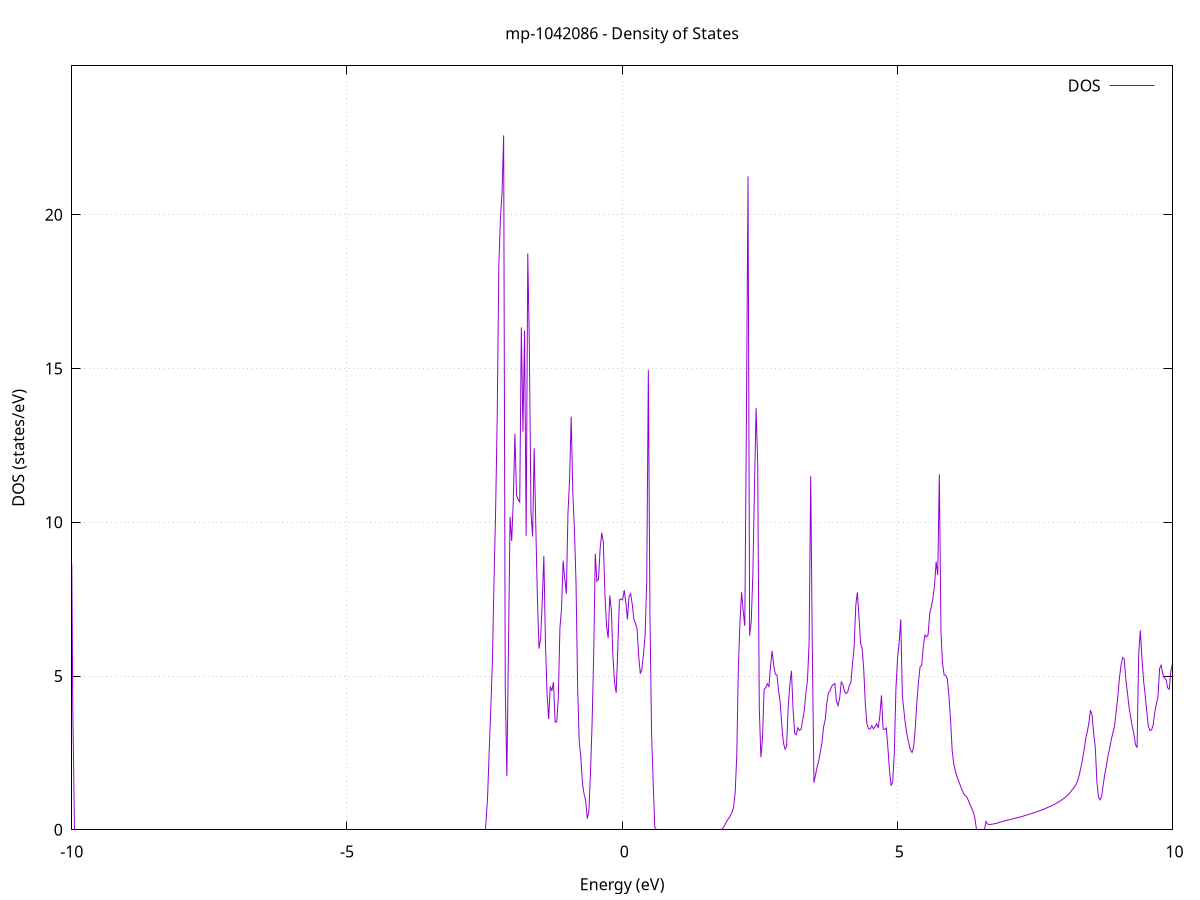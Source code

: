 set title 'mp-1042086 - Density of States'
set xlabel 'Energy (eV)'
set ylabel 'DOS (states/eV)'
set grid
set xrange [-10:10]
set yrange [0:24.839]
set xzeroaxis lt -1
set terminal png size 800,600
set output 'mp-1042086_dos_gnuplot.png'
plot '-' using 1:2 with lines title 'DOS'
-35.629800 0.000000
-35.600600 0.000000
-35.571400 0.000000
-35.542200 0.000000
-35.513000 0.000000
-35.483800 0.000000
-35.454600 0.000000
-35.425400 0.000000
-35.396100 0.000000
-35.366900 0.000000
-35.337700 0.000000
-35.308500 0.000000
-35.279300 0.000000
-35.250100 0.000000
-35.220900 0.000000
-35.191700 0.000000
-35.162400 0.000000
-35.133200 0.000000
-35.104000 0.000000
-35.074800 0.000000
-35.045600 0.000000
-35.016400 0.000000
-34.987200 0.000000
-34.958000 0.000000
-34.928800 0.000000
-34.899500 0.000000
-34.870300 0.000000
-34.841100 0.000000
-34.811900 0.000000
-34.782700 0.000000
-34.753500 0.000000
-34.724300 0.000000
-34.695100 0.000000
-34.665800 0.000000
-34.636600 0.000000
-34.607400 0.000000
-34.578200 0.000000
-34.549000 0.000000
-34.519800 0.000000
-34.490600 0.000000
-34.461400 0.000000
-34.432200 0.000000
-34.402900 0.000000
-34.373700 0.000000
-34.344500 0.000000
-34.315300 0.000000
-34.286100 0.000000
-34.256900 0.000000
-34.227700 0.000000
-34.198500 0.000000
-34.169200 0.000000
-34.140000 0.000000
-34.110800 0.000000
-34.081600 0.000000
-34.052400 0.000000
-34.023200 0.000000
-33.994000 0.000000
-33.964800 0.000000
-33.935500 0.000000
-33.906300 0.000000
-33.877100 0.000000
-33.847900 0.000000
-33.818700 0.000000
-33.789500 0.000000
-33.760300 0.000000
-33.731100 0.000000
-33.701900 0.000000
-33.672600 0.000000
-33.643400 0.000000
-33.614200 0.000000
-33.585000 0.000000
-33.555800 0.000000
-33.526600 0.000000
-33.497400 0.000000
-33.468200 0.000000
-33.438900 0.000000
-33.409700 0.000000
-33.380500 0.000000
-33.351300 0.000000
-33.322100 0.000000
-33.292900 0.000000
-33.263700 0.000000
-33.234500 0.000000
-33.205300 0.000000
-33.176000 0.000000
-33.146800 0.000000
-33.117600 0.000000
-33.088400 0.000000
-33.059200 0.000000
-33.030000 0.000000
-33.000800 0.000000
-32.971600 50.228100
-32.942300 143.752200
-32.913100 0.000000
-32.883900 0.000000
-32.854700 0.000000
-32.825500 195.313500
-32.796300 0.000000
-32.767100 0.000000
-32.737900 0.000000
-32.708600 0.000000
-32.679400 0.000000
-32.650200 0.000000
-32.621000 0.000000
-32.591800 0.000000
-32.562600 0.000000
-32.533400 0.000000
-32.504200 0.000000
-32.475000 0.000000
-32.445700 0.000000
-32.416500 0.000000
-32.387300 0.000000
-32.358100 0.000000
-32.328900 0.000000
-32.299700 0.000000
-32.270500 0.000000
-32.241300 0.000000
-32.212000 0.000000
-32.182800 0.000000
-32.153600 0.000000
-32.124400 0.000000
-32.095200 0.000000
-32.066000 0.000000
-32.036800 0.000000
-32.007600 0.000000
-31.978400 0.000000
-31.949100 0.000000
-31.919900 0.000000
-31.890700 0.000000
-31.861500 0.000000
-31.832300 0.000000
-31.803100 0.000000
-31.773900 0.000000
-31.744700 0.000000
-31.715400 0.000000
-31.686200 0.000000
-31.657000 0.000000
-31.627800 0.000000
-31.598600 0.000000
-31.569400 0.000000
-31.540200 0.000000
-31.511000 0.000000
-31.481800 0.000000
-31.452500 0.000000
-31.423300 0.000000
-31.394100 0.000000
-31.364900 0.000000
-31.335700 0.000000
-31.306500 0.000000
-31.277300 0.000000
-31.248100 0.000000
-31.218800 0.000000
-31.189600 0.000000
-31.160400 0.000000
-31.131200 0.000000
-31.102000 0.000000
-31.072800 0.000000
-31.043600 0.000000
-31.014400 0.000000
-30.985100 0.000000
-30.955900 0.000000
-30.926700 0.000000
-30.897500 0.000000
-30.868300 0.000000
-30.839100 0.000000
-30.809900 0.000000
-30.780700 0.000000
-30.751500 0.000000
-30.722200 0.000000
-30.693000 0.000000
-30.663800 0.000000
-30.634600 0.000000
-30.605400 0.000000
-30.576200 0.000000
-30.547000 0.000000
-30.517800 0.000000
-30.488500 0.000000
-30.459300 0.000000
-30.430100 0.000000
-30.400900 0.000000
-30.371700 0.000000
-30.342500 0.000000
-30.313300 0.000000
-30.284100 0.000000
-30.254900 0.000000
-30.225600 0.000000
-30.196400 0.000000
-30.167200 0.000000
-30.138000 0.000000
-30.108800 0.000000
-30.079600 0.000000
-30.050400 0.000000
-30.021200 0.000000
-29.991900 0.000000
-29.962700 0.000000
-29.933500 0.000000
-29.904300 0.000000
-29.875100 0.000000
-29.845900 0.000000
-29.816700 0.000000
-29.787500 0.000000
-29.758200 0.000000
-29.729000 0.000000
-29.699800 0.000000
-29.670600 0.000000
-29.641400 0.000000
-29.612200 0.000000
-29.583000 0.000000
-29.553800 0.000000
-29.524600 0.000000
-29.495300 0.000000
-29.466100 0.000000
-29.436900 0.000000
-29.407700 0.000000
-29.378500 0.000000
-29.349300 0.000000
-29.320100 0.000000
-29.290900 0.000000
-29.261600 0.000000
-29.232400 0.000000
-29.203200 0.000000
-29.174000 0.000000
-29.144800 0.000000
-29.115600 0.000000
-29.086400 0.000000
-29.057200 0.000000
-29.028000 0.000000
-28.998700 0.000000
-28.969500 0.000000
-28.940300 0.000000
-28.911100 0.000000
-28.881900 0.000000
-28.852700 0.000000
-28.823500 0.000000
-28.794300 0.000000
-28.765000 0.000000
-28.735800 0.000000
-28.706600 0.000000
-28.677400 0.000000
-28.648200 0.000000
-28.619000 0.000000
-28.589800 0.000000
-28.560600 0.000000
-28.531400 0.000000
-28.502100 0.000000
-28.472900 0.000000
-28.443700 0.000000
-28.414500 0.000000
-28.385300 0.000000
-28.356100 0.000000
-28.326900 0.000000
-28.297700 0.000000
-28.268400 0.000000
-28.239200 0.000000
-28.210000 0.000000
-28.180800 0.000000
-28.151600 0.000000
-28.122400 0.000000
-28.093200 0.000000
-28.064000 0.000000
-28.034700 0.000000
-28.005500 0.000000
-27.976300 0.000000
-27.947100 0.000000
-27.917900 0.000000
-27.888700 0.000000
-27.859500 0.000000
-27.830300 0.000000
-27.801100 0.000000
-27.771800 0.000000
-27.742600 0.000000
-27.713400 0.000000
-27.684200 0.000000
-27.655000 0.000000
-27.625800 0.000000
-27.596600 0.000000
-27.567400 0.000000
-27.538100 0.000000
-27.508900 0.000000
-27.479700 0.000000
-27.450500 0.000000
-27.421300 0.000000
-27.392100 0.000000
-27.362900 0.000000
-27.333700 0.000000
-27.304500 0.000000
-27.275200 0.000000
-27.246000 0.000000
-27.216800 0.000000
-27.187600 0.000000
-27.158400 0.000000
-27.129200 0.000000
-27.100000 0.000000
-27.070800 0.000000
-27.041500 0.000000
-27.012300 0.000000
-26.983100 0.000000
-26.953900 0.000000
-26.924700 0.000000
-26.895500 0.000000
-26.866300 0.000000
-26.837100 0.000000
-26.807800 0.000000
-26.778600 0.000000
-26.749400 0.000000
-26.720200 0.000000
-26.691000 0.000000
-26.661800 0.000000
-26.632600 0.000000
-26.603400 0.000000
-26.574200 0.000000
-26.544900 0.000000
-26.515700 0.000000
-26.486500 0.000000
-26.457300 0.000000
-26.428100 0.000000
-26.398900 0.000000
-26.369700 0.000000
-26.340500 0.000000
-26.311200 0.000000
-26.282000 0.000000
-26.252800 0.000000
-26.223600 0.000000
-26.194400 0.000000
-26.165200 0.000000
-26.136000 0.000000
-26.106800 0.000000
-26.077600 0.000000
-26.048300 0.000000
-26.019100 0.000000
-25.989900 0.000000
-25.960700 0.000000
-25.931500 0.000000
-25.902300 0.000000
-25.873100 0.000000
-25.843900 0.000000
-25.814600 0.000000
-25.785400 0.000000
-25.756200 0.000000
-25.727000 0.000000
-25.697800 0.000000
-25.668600 0.000000
-25.639400 0.000000
-25.610200 0.000000
-25.580900 0.000000
-25.551700 0.000000
-25.522500 0.000000
-25.493300 0.000000
-25.464100 0.000000
-25.434900 0.000000
-25.405700 0.000000
-25.376500 0.000000
-25.347300 0.000000
-25.318000 0.000000
-25.288800 0.000000
-25.259600 0.000000
-25.230400 0.000000
-25.201200 0.000000
-25.172000 0.000000
-25.142800 0.000000
-25.113600 0.000000
-25.084300 0.000000
-25.055100 0.000000
-25.025900 0.000000
-24.996700 0.000000
-24.967500 0.000000
-24.938300 0.000000
-24.909100 0.000000
-24.879900 0.000000
-24.850700 0.000000
-24.821400 0.000000
-24.792200 0.000000
-24.763000 0.000000
-24.733800 0.000000
-24.704600 0.000000
-24.675400 0.000000
-24.646200 0.000000
-24.617000 0.000000
-24.587700 0.000000
-24.558500 0.000000
-24.529300 0.000000
-24.500100 0.000000
-24.470900 0.000000
-24.441700 0.000000
-24.412500 0.000000
-24.383300 0.000000
-24.354100 0.000000
-24.324800 0.000000
-24.295600 0.000000
-24.266400 0.000000
-24.237200 0.000000
-24.208000 0.000000
-24.178800 0.000000
-24.149600 0.000000
-24.120400 0.000000
-24.091100 0.000000
-24.061900 0.000000
-24.032700 0.000000
-24.003500 0.000000
-23.974300 0.000000
-23.945100 0.000000
-23.915900 0.000000
-23.886700 0.000000
-23.857400 0.000000
-23.828200 0.000000
-23.799000 0.000000
-23.769800 0.000000
-23.740600 0.000000
-23.711400 0.000000
-23.682200 0.000000
-23.653000 0.000000
-23.623800 0.000000
-23.594500 0.000000
-23.565300 0.000000
-23.536100 0.000000
-23.506900 0.000000
-23.477700 0.000000
-23.448500 0.000000
-23.419300 0.000000
-23.390100 0.000000
-23.360800 0.000000
-23.331600 0.000000
-23.302400 0.000000
-23.273200 0.000000
-23.244000 0.000000
-23.214800 0.000000
-23.185600 0.000000
-23.156400 0.000000
-23.127200 0.000000
-23.097900 0.000000
-23.068700 0.000000
-23.039500 0.000000
-23.010300 0.000000
-22.981100 0.000000
-22.951900 0.000000
-22.922700 0.000000
-22.893500 0.000000
-22.864200 0.000000
-22.835000 0.000000
-22.805800 0.000000
-22.776600 0.000000
-22.747400 0.000000
-22.718200 0.000000
-22.689000 0.000000
-22.659800 0.000000
-22.630500 0.000000
-22.601300 0.000000
-22.572100 0.000000
-22.542900 0.000000
-22.513700 0.000000
-22.484500 0.000000
-22.455300 0.000000
-22.426100 0.000000
-22.396900 0.000000
-22.367600 0.000000
-22.338400 0.000000
-22.309200 0.000000
-22.280000 0.000000
-22.250800 0.000000
-22.221600 0.000000
-22.192400 0.000000
-22.163200 0.000000
-22.133900 0.000000
-22.104700 0.000000
-22.075500 0.000000
-22.046300 0.000000
-22.017100 0.000000
-21.987900 0.000000
-21.958700 0.000000
-21.929500 0.000000
-21.900300 0.000000
-21.871000 0.000000
-21.841800 0.000000
-21.812600 0.000000
-21.783400 0.000000
-21.754200 0.000000
-21.725000 0.000000
-21.695800 0.000000
-21.666600 0.000000
-21.637300 0.000000
-21.608100 0.000000
-21.578900 0.000000
-21.549700 0.000000
-21.520500 0.000000
-21.491300 0.000000
-21.462100 0.000000
-21.432900 0.000000
-21.403600 0.000000
-21.374400 0.000000
-21.345200 0.000000
-21.316000 0.000000
-21.286800 0.000000
-21.257600 0.000000
-21.228400 0.000000
-21.199200 0.000000
-21.170000 0.000000
-21.140700 0.000000
-21.111500 0.000000
-21.082300 0.000000
-21.053100 0.000000
-21.023900 0.000000
-20.994700 0.000000
-20.965500 0.000000
-20.936300 0.000000
-20.907000 0.000000
-20.877800 0.000000
-20.848600 0.000000
-20.819400 0.000000
-20.790200 0.000000
-20.761000 0.000000
-20.731800 0.000000
-20.702600 0.000000
-20.673400 0.000000
-20.644100 0.000000
-20.614900 0.000000
-20.585700 0.000000
-20.556500 0.000000
-20.527300 0.000000
-20.498100 0.000000
-20.468900 0.000000
-20.439700 0.000000
-20.410400 0.000000
-20.381200 0.000000
-20.352000 0.000000
-20.322800 0.000000
-20.293600 0.000000
-20.264400 0.000000
-20.235200 0.000000
-20.206000 0.000000
-20.176800 0.000000
-20.147500 0.000000
-20.118300 0.000000
-20.089100 0.000000
-20.059900 0.000000
-20.030700 0.000000
-20.001500 0.000000
-19.972300 0.000000
-19.943100 0.000000
-19.913800 0.000000
-19.884600 0.000000
-19.855400 0.000000
-19.826200 0.000000
-19.797000 0.000000
-19.767800 0.000000
-19.738600 0.000000
-19.709400 0.000000
-19.680100 0.000000
-19.650900 0.000000
-19.621700 0.000000
-19.592500 0.000000
-19.563300 0.000000
-19.534100 0.000000
-19.504900 0.000000
-19.475700 0.000000
-19.446500 0.000000
-19.417200 0.000000
-19.388000 0.000000
-19.358800 0.000000
-19.329600 0.000000
-19.300400 0.000000
-19.271200 0.000000
-19.242000 0.000000
-19.212800 0.000000
-19.183500 0.000000
-19.154300 0.000000
-19.125100 0.000000
-19.095900 0.000000
-19.066700 0.000000
-19.037500 0.000000
-19.008300 0.000000
-18.979100 0.000000
-18.949900 0.000000
-18.920600 0.000000
-18.891400 0.000000
-18.862200 0.000000
-18.833000 0.000000
-18.803800 0.000000
-18.774600 0.000000
-18.745400 0.000000
-18.716200 0.000000
-18.686900 0.000000
-18.657700 0.000000
-18.628500 0.000000
-18.599300 0.000000
-18.570100 0.000000
-18.540900 0.000000
-18.511700 0.000000
-18.482500 0.000000
-18.453200 0.000000
-18.424000 0.000000
-18.394800 0.000000
-18.365600 0.000000
-18.336400 0.000000
-18.307200 0.000000
-18.278000 0.000000
-18.248800 0.000000
-18.219600 0.000000
-18.190300 0.000000
-18.161100 0.000000
-18.131900 0.000000
-18.102700 0.000000
-18.073500 0.000000
-18.044300 0.000000
-18.015100 0.000000
-17.985900 0.000000
-17.956600 0.000000
-17.927400 0.000000
-17.898200 0.000000
-17.869000 0.000000
-17.839800 0.000000
-17.810600 0.000000
-17.781400 0.000000
-17.752200 0.000000
-17.723000 0.000000
-17.693700 0.000000
-17.664500 0.000000
-17.635300 0.000000
-17.606100 0.000000
-17.576900 0.000000
-17.547700 0.000000
-17.518500 0.000000
-17.489300 0.000000
-17.460000 0.000000
-17.430800 0.000000
-17.401600 0.000000
-17.372400 0.000000
-17.343200 0.000000
-17.314000 0.000000
-17.284800 0.000000
-17.255600 0.000000
-17.226400 0.000000
-17.197100 0.000000
-17.167900 0.000000
-17.138700 0.000000
-17.109500 0.000000
-17.080300 0.000000
-17.051100 0.000000
-17.021900 0.000000
-16.992700 0.000000
-16.963400 0.000000
-16.934200 0.000000
-16.905000 0.000000
-16.875800 0.000000
-16.846600 0.000000
-16.817400 0.000000
-16.788200 0.000000
-16.759000 0.000000
-16.729700 0.000000
-16.700500 0.000000
-16.671300 0.000000
-16.642100 0.000000
-16.612900 0.000000
-16.583700 0.000000
-16.554500 0.000000
-16.525300 0.000000
-16.496100 0.000000
-16.466800 0.000000
-16.437600 0.000000
-16.408400 0.000000
-16.379200 0.000000
-16.350000 0.000000
-16.320800 0.000000
-16.291600 0.000000
-16.262400 0.000000
-16.233100 0.000000
-16.203900 0.000000
-16.174700 0.000000
-16.145500 0.000000
-16.116300 0.000000
-16.087100 0.000000
-16.057900 0.000000
-16.028700 0.000000
-15.999500 0.000000
-15.970200 0.000000
-15.941000 0.000000
-15.911800 0.000000
-15.882600 0.000000
-15.853400 0.000000
-15.824200 0.000000
-15.795000 0.000000
-15.765800 0.000000
-15.736500 0.000000
-15.707300 0.000000
-15.678100 0.000000
-15.648900 0.000000
-15.619700 0.000000
-15.590500 0.000000
-15.561300 0.000000
-15.532100 0.000000
-15.502800 0.000000
-15.473600 0.000000
-15.444400 0.000000
-15.415200 0.000000
-15.386000 0.000000
-15.356800 0.000000
-15.327600 0.000000
-15.298400 0.000000
-15.269200 0.000000
-15.239900 0.000000
-15.210700 0.000000
-15.181500 0.000000
-15.152300 0.000000
-15.123100 0.000000
-15.093900 0.000000
-15.064700 0.000000
-15.035500 0.000000
-15.006200 0.000000
-14.977000 0.000000
-14.947800 0.000000
-14.918600 0.000000
-14.889400 0.000000
-14.860200 0.000000
-14.831000 0.000000
-14.801800 0.000000
-14.772600 0.000000
-14.743300 0.000000
-14.714100 0.000000
-14.684900 0.000000
-14.655700 0.000000
-14.626500 0.000000
-14.597300 0.000000
-14.568100 0.000000
-14.538900 0.000000
-14.509600 0.000000
-14.480400 0.000000
-14.451200 0.000000
-14.422000 0.000000
-14.392800 0.000000
-14.363600 0.000000
-14.334400 0.000000
-14.305200 0.000000
-14.275900 0.000000
-14.246700 0.000000
-14.217500 0.000000
-14.188300 0.000000
-14.159100 0.000000
-14.129900 0.000000
-14.100700 0.000000
-14.071500 0.000000
-14.042300 0.000000
-14.013000 0.000000
-13.983800 0.000000
-13.954600 0.000000
-13.925400 0.000000
-13.896200 0.000000
-13.867000 0.000000
-13.837800 0.000000
-13.808600 0.000000
-13.779300 0.000000
-13.750100 0.000000
-13.720900 0.000000
-13.691700 0.000000
-13.662500 0.000000
-13.633300 0.000000
-13.604100 0.000000
-13.574900 0.000000
-13.545700 0.000000
-13.516400 0.000000
-13.487200 0.000000
-13.458000 0.000000
-13.428800 0.000000
-13.399600 0.000000
-13.370400 0.000000
-13.341200 0.000000
-13.312000 0.000000
-13.282700 0.000000
-13.253500 0.000000
-13.224300 0.000000
-13.195100 0.000000
-13.165900 0.000000
-13.136700 0.000000
-13.107500 0.000000
-13.078300 0.000000
-13.049100 0.000000
-13.019800 0.000000
-12.990600 0.000000
-12.961400 0.000000
-12.932200 0.000000
-12.903000 0.000000
-12.873800 0.000000
-12.844600 0.000000
-12.815400 0.000000
-12.786100 0.000000
-12.756900 0.000000
-12.727700 0.000000
-12.698500 0.000000
-12.669300 0.000000
-12.640100 0.000000
-12.610900 0.000000
-12.581700 0.000000
-12.552400 0.000000
-12.523200 0.000000
-12.494000 0.000000
-12.464800 0.000000
-12.435600 0.000000
-12.406400 0.000000
-12.377200 0.000000
-12.348000 0.000000
-12.318800 0.000000
-12.289500 0.000000
-12.260300 0.000000
-12.231100 0.000000
-12.201900 0.000000
-12.172700 0.000000
-12.143500 0.000000
-12.114300 0.000000
-12.085100 0.000000
-12.055800 0.000000
-12.026600 0.000000
-11.997400 0.000000
-11.968200 0.000000
-11.939000 0.000000
-11.909800 0.000000
-11.880600 0.000000
-11.851400 0.000000
-11.822200 0.000000
-11.792900 0.000000
-11.763700 0.000000
-11.734500 0.000000
-11.705300 0.000000
-11.676100 0.000000
-11.646900 0.000000
-11.617700 0.000000
-11.588500 0.000000
-11.559200 0.000000
-11.530000 0.000000
-11.500800 0.000000
-11.471600 0.000000
-11.442400 0.000000
-11.413200 0.000000
-11.384000 0.000000
-11.354800 0.000000
-11.325500 0.000000
-11.296300 0.000000
-11.267100 0.000000
-11.237900 0.000000
-11.208700 0.000000
-11.179500 0.000000
-11.150300 0.000000
-11.121100 0.000000
-11.091900 0.000000
-11.062600 0.000000
-11.033400 0.000000
-11.004200 0.000000
-10.975000 0.000000
-10.945800 0.000000
-10.916600 0.000000
-10.887400 0.069000
-10.858200 0.866400
-10.828900 1.288000
-10.799700 1.702800
-10.770500 2.010600
-10.741300 2.387500
-10.712100 2.789600
-10.682900 3.195600
-10.653700 3.653400
-10.624500 4.268900
-10.595300 5.144100
-10.566000 6.923100
-10.536800 7.521000
-10.507600 7.124200
-10.478400 7.016400
-10.449200 5.763200
-10.420000 3.505500
-10.390800 3.207000
-10.361600 1.616800
-10.332300 2.371300
-10.303100 6.378400
-10.273900 17.015100
-10.244700 11.492200
-10.215500 8.129000
-10.186300 6.437700
-10.157100 5.133700
-10.127900 28.306600
-10.098700 30.737900
-10.069400 31.553100
-10.040200 41.732800
-10.011000 11.459200
-9.981800 3.956900
-9.952600 0.000000
-9.923400 0.000000
-9.894200 0.000000
-9.865000 0.000000
-9.835700 0.000000
-9.806500 0.000000
-9.777300 0.000000
-9.748100 0.000000
-9.718900 0.000000
-9.689700 0.000000
-9.660500 0.000000
-9.631300 0.000000
-9.602000 0.000000
-9.572800 0.000000
-9.543600 0.000000
-9.514400 0.000000
-9.485200 0.000000
-9.456000 0.000000
-9.426800 0.000000
-9.397600 0.000000
-9.368400 0.000000
-9.339100 0.000000
-9.309900 0.000000
-9.280700 0.000000
-9.251500 0.000000
-9.222300 0.000000
-9.193100 0.000000
-9.163900 0.000000
-9.134700 0.000000
-9.105400 0.000000
-9.076200 0.000000
-9.047000 0.000000
-9.017800 0.000000
-8.988600 0.000000
-8.959400 0.000000
-8.930200 0.000000
-8.901000 0.000000
-8.871800 0.000000
-8.842500 0.000000
-8.813300 0.000000
-8.784100 0.000000
-8.754900 0.000000
-8.725700 0.000000
-8.696500 0.000000
-8.667300 0.000000
-8.638100 0.000000
-8.608800 0.000000
-8.579600 0.000000
-8.550400 0.000000
-8.521200 0.000000
-8.492000 0.000000
-8.462800 0.000000
-8.433600 0.000000
-8.404400 0.000000
-8.375100 0.000000
-8.345900 0.000000
-8.316700 0.000000
-8.287500 0.000000
-8.258300 0.000000
-8.229100 0.000000
-8.199900 0.000000
-8.170700 0.000000
-8.141500 0.000000
-8.112200 0.000000
-8.083000 0.000000
-8.053800 0.000000
-8.024600 0.000000
-7.995400 0.000000
-7.966200 0.000000
-7.937000 0.000000
-7.907800 0.000000
-7.878500 0.000000
-7.849300 0.000000
-7.820100 0.000000
-7.790900 0.000000
-7.761700 0.000000
-7.732500 0.000000
-7.703300 0.000000
-7.674100 0.000000
-7.644900 0.000000
-7.615600 0.000000
-7.586400 0.000000
-7.557200 0.000000
-7.528000 0.000000
-7.498800 0.000000
-7.469600 0.000000
-7.440400 0.000000
-7.411200 0.000000
-7.381900 0.000000
-7.352700 0.000000
-7.323500 0.000000
-7.294300 0.000000
-7.265100 0.000000
-7.235900 0.000000
-7.206700 0.000000
-7.177500 0.000000
-7.148200 0.000000
-7.119000 0.000000
-7.089800 0.000000
-7.060600 0.000000
-7.031400 0.000000
-7.002200 0.000000
-6.973000 0.000000
-6.943800 0.000000
-6.914600 0.000000
-6.885300 0.000000
-6.856100 0.000000
-6.826900 0.000000
-6.797700 0.000000
-6.768500 0.000000
-6.739300 0.000000
-6.710100 0.000000
-6.680900 0.000000
-6.651600 0.000000
-6.622400 0.000000
-6.593200 0.000000
-6.564000 0.000000
-6.534800 0.000000
-6.505600 0.000000
-6.476400 0.000000
-6.447200 0.000000
-6.418000 0.000000
-6.388700 0.000000
-6.359500 0.000000
-6.330300 0.000000
-6.301100 0.000000
-6.271900 0.000000
-6.242700 0.000000
-6.213500 0.000000
-6.184300 0.000000
-6.155000 0.000000
-6.125800 0.000000
-6.096600 0.000000
-6.067400 0.000000
-6.038200 0.000000
-6.009000 0.000000
-5.979800 0.000000
-5.950600 0.000000
-5.921400 0.000000
-5.892100 0.000000
-5.862900 0.000000
-5.833700 0.000000
-5.804500 0.000000
-5.775300 0.000000
-5.746100 0.000000
-5.716900 0.000000
-5.687700 0.000000
-5.658400 0.000000
-5.629200 0.000000
-5.600000 0.000000
-5.570800 0.000000
-5.541600 0.000000
-5.512400 0.000000
-5.483200 0.000000
-5.454000 0.000000
-5.424700 0.000000
-5.395500 0.000000
-5.366300 0.000000
-5.337100 0.000000
-5.307900 0.000000
-5.278700 0.000000
-5.249500 0.000000
-5.220300 0.000000
-5.191100 0.000000
-5.161800 0.000000
-5.132600 0.000000
-5.103400 0.000000
-5.074200 0.000000
-5.045000 0.000000
-5.015800 0.000000
-4.986600 0.000000
-4.957400 0.000000
-4.928100 0.000000
-4.898900 0.000000
-4.869700 0.000000
-4.840500 0.000000
-4.811300 0.000000
-4.782100 0.000000
-4.752900 0.000000
-4.723700 0.000000
-4.694500 0.000000
-4.665200 0.000000
-4.636000 0.000000
-4.606800 0.000000
-4.577600 0.000000
-4.548400 0.000000
-4.519200 0.000000
-4.490000 0.000000
-4.460800 0.000000
-4.431500 0.000000
-4.402300 0.000000
-4.373100 0.000000
-4.343900 0.000000
-4.314700 0.000000
-4.285500 0.000000
-4.256300 0.000000
-4.227100 0.000000
-4.197800 0.000000
-4.168600 0.000000
-4.139400 0.000000
-4.110200 0.000000
-4.081000 0.000000
-4.051800 0.000000
-4.022600 0.000000
-3.993400 0.000000
-3.964200 0.000000
-3.934900 0.000000
-3.905700 0.000000
-3.876500 0.000000
-3.847300 0.000000
-3.818100 0.000000
-3.788900 0.000000
-3.759700 0.000000
-3.730500 0.000000
-3.701200 0.000000
-3.672000 0.000000
-3.642800 0.000000
-3.613600 0.000000
-3.584400 0.000000
-3.555200 0.000000
-3.526000 0.000000
-3.496800 0.000000
-3.467600 0.000000
-3.438300 0.000000
-3.409100 0.000000
-3.379900 0.000000
-3.350700 0.000000
-3.321500 0.000000
-3.292300 0.000000
-3.263100 0.000000
-3.233900 0.000000
-3.204600 0.000000
-3.175400 0.000000
-3.146200 0.000000
-3.117000 0.000000
-3.087800 0.000000
-3.058600 0.000000
-3.029400 0.000000
-3.000200 0.000000
-2.970900 0.000000
-2.941700 0.000000
-2.912500 0.000000
-2.883300 0.000000
-2.854100 0.000000
-2.824900 0.000000
-2.795700 0.000000
-2.766500 0.000000
-2.737300 0.000000
-2.708000 0.000000
-2.678800 0.000000
-2.649600 0.000000
-2.620400 0.000000
-2.591200 0.000000
-2.562000 0.000000
-2.532800 0.000000
-2.503600 0.000000
-2.474300 0.000000
-2.445100 1.051000
-2.415900 2.559800
-2.386700 3.941800
-2.357500 5.471700
-2.328300 8.079900
-2.299100 10.357400
-2.269900 13.443000
-2.240700 18.365100
-2.211400 19.875300
-2.182200 20.716100
-2.153000 22.580800
-2.123800 4.579600
-2.094600 1.739300
-2.065400 5.937200
-2.036200 10.174400
-2.007000 9.389900
-1.977700 10.712700
-1.948500 12.879500
-1.919300 10.869100
-1.890100 10.740400
-1.860900 10.654800
-1.831700 16.335400
-1.802500 12.947000
-1.773300 16.225600
-1.744100 9.561700
-1.714800 18.736400
-1.685600 15.667900
-1.656400 10.310700
-1.627200 9.529900
-1.598000 12.404200
-1.568800 9.858900
-1.539600 7.523900
-1.510400 5.888100
-1.481100 6.219600
-1.451900 7.409400
-1.422700 8.906500
-1.393500 6.064900
-1.364300 4.411400
-1.335100 3.600900
-1.305900 4.663100
-1.276700 4.518700
-1.247400 4.802400
-1.218200 3.500400
-1.189000 3.509400
-1.159800 4.292300
-1.130600 6.563100
-1.101400 7.182500
-1.072200 8.748500
-1.043000 8.157600
-1.013800 7.672100
-0.984500 10.288800
-0.955300 11.368800
-0.926100 13.431900
-0.896900 10.993500
-0.867700 9.806500
-0.838500 8.058400
-0.809300 4.688100
-0.780100 2.871700
-0.750800 2.363000
-0.721600 1.510000
-0.692400 1.168500
-0.663200 0.956500
-0.634000 0.361600
-0.604800 0.597900
-0.575600 1.831600
-0.546400 3.436400
-0.517200 5.680100
-0.487900 8.976100
-0.458700 8.081700
-0.429500 8.151700
-0.400300 9.131400
-0.371100 9.657200
-0.341900 9.344300
-0.312700 7.659400
-0.283500 6.629900
-0.254200 6.232700
-0.225000 7.619700
-0.195800 7.145100
-0.166600 5.602300
-0.137400 4.782400
-0.108200 4.455500
-0.079000 5.899300
-0.049800 7.474200
-0.020500 7.509300
0.008700 7.474800
0.037900 7.792600
0.067100 7.382900
0.096300 6.841600
0.125500 7.580700
0.154700 7.677000
0.183900 7.322300
0.213100 6.845100
0.242400 6.715000
0.271600 6.516900
0.300800 5.650100
0.330000 5.071700
0.359200 5.235100
0.388400 5.718600
0.417600 6.349300
0.446800 8.068900
0.476100 14.942700
0.505300 6.993000
0.534500 3.153300
0.563700 1.539100
0.592900 0.082300
0.622100 0.000000
0.651300 0.000000
0.680500 0.000000
0.709700 0.000000
0.739000 0.000000
0.768200 0.000000
0.797400 0.000000
0.826600 0.000000
0.855800 0.000000
0.885000 0.000000
0.914200 0.000000
0.943400 0.000000
0.972700 0.000000
1.001900 0.000000
1.031100 0.000000
1.060300 0.000000
1.089500 0.000000
1.118700 0.000000
1.147900 0.000000
1.177100 0.000000
1.206300 0.000000
1.235600 0.000000
1.264800 0.000000
1.294000 0.000000
1.323200 0.000000
1.352400 0.000000
1.381600 0.000000
1.410800 0.000000
1.440000 0.000000
1.469300 0.000000
1.498500 0.000000
1.527700 0.000000
1.556900 0.000000
1.586100 0.000000
1.615300 0.000000
1.644500 0.000000
1.673700 0.000000
1.703000 0.000000
1.732200 0.000000
1.761400 0.000000
1.790600 0.000000
1.819800 0.025100
1.849000 0.101600
1.878200 0.205500
1.907400 0.296100
1.936600 0.374100
1.965900 0.461000
1.995100 0.563800
2.024300 0.735100
2.053500 1.203800
2.082700 2.424000
2.111900 5.291500
2.141100 6.756600
2.170300 7.721600
2.199600 7.111800
2.228800 6.627500
2.258000 13.378900
2.287200 21.248000
2.316400 6.308700
2.345600 6.766000
2.374800 8.295300
2.404000 11.080200
2.433200 13.713900
2.462500 11.970200
2.491700 3.972200
2.520900 2.358500
2.550100 2.972800
2.579300 4.563700
2.608500 4.620000
2.637700 4.747200
2.666900 4.657500
2.696200 5.324300
2.725400 5.815300
2.754600 5.338900
2.783800 5.057800
2.813000 5.035300
2.842200 4.517000
2.871400 4.140500
2.900600 3.401400
2.929900 2.834400
2.959100 2.621600
2.988300 2.704900
3.017500 4.003300
3.046700 4.712700
3.075900 5.167700
3.105100 3.940000
3.134300 3.145200
3.163500 3.095100
3.192800 3.318800
3.222000 3.233700
3.251200 3.268300
3.280400 3.582000
3.309600 3.874800
3.338800 4.454700
3.368000 4.870300
3.397200 6.094100
3.426500 11.496500
3.455700 5.822000
3.484900 1.533900
3.514100 1.794400
3.543300 2.045100
3.572500 2.249100
3.601700 2.531200
3.630900 2.831900
3.660100 3.345300
3.689400 3.577200
3.718600 4.109500
3.747800 4.447300
3.777000 4.514500
3.806200 4.663300
3.835400 4.726600
3.864600 4.756000
3.893800 4.190200
3.923100 4.038000
3.952300 4.280000
3.981500 4.804700
4.010700 4.724300
4.039900 4.497200
4.069100 4.428400
4.098300 4.483600
4.127500 4.685500
4.156800 4.792100
4.186000 5.407600
4.215200 5.924900
4.244400 7.279900
4.273600 7.717000
4.302800 6.949300
4.332000 6.066100
4.361200 5.896500
4.390400 5.184400
4.419700 4.065800
4.448900 3.427000
4.478100 3.284200
4.507300 3.279500
4.536500 3.383400
4.565700 3.280000
4.594900 3.349900
4.624100 3.445900
4.653400 3.315600
4.682600 3.718900
4.711800 4.373100
4.741000 3.278400
4.770200 3.257900
4.799400 3.311400
4.828600 2.675600
4.857800 1.921400
4.887000 1.435500
4.916300 1.560600
4.945500 2.491200
4.974700 4.581900
5.003900 5.580300
5.033100 6.077000
5.062300 6.842000
5.091500 4.357600
5.120700 3.860900
5.150000 3.380200
5.179200 3.063500
5.208400 2.816100
5.237600 2.602400
5.266800 2.514800
5.296000 2.690100
5.325200 3.284100
5.354400 4.127200
5.383600 4.784400
5.412900 5.297500
5.442100 5.339400
5.471300 5.930500
5.500500 6.331000
5.529700 6.270800
5.558900 6.335500
5.588100 7.025100
5.617300 7.253600
5.646600 7.529100
5.675800 7.932100
5.705000 8.714300
5.734200 8.284500
5.763400 11.557500
5.792600 6.452700
5.821800 5.403000
5.851000 5.031300
5.880300 5.025800
5.909500 4.892700
5.938700 4.326200
5.967900 3.554500
5.997100 2.560200
6.026300 2.129300
6.055500 1.905200
6.084700 1.724800
6.113900 1.584800
6.143200 1.445200
6.172400 1.312500
6.201600 1.193500
6.230800 1.114200
6.260000 1.070500
6.289200 0.958800
6.318400 0.827800
6.347600 0.712300
6.376900 0.590400
6.406100 0.414000
6.435300 0.000000
6.464500 0.000000
6.493700 0.000000
6.522900 0.000000
6.552100 0.000000
6.581300 0.000000
6.610500 0.272300
6.639800 0.185800
6.669000 0.171300
6.698200 0.177300
6.727400 0.184100
6.756600 0.192000
6.785800 0.202700
6.815000 0.216600
6.844200 0.233300
6.873500 0.250500
6.902700 0.267500
6.931900 0.282800
6.961100 0.296300
6.990300 0.308900
7.019500 0.320500
7.048700 0.330900
7.077900 0.345400
7.107200 0.357900
7.136400 0.370700
7.165600 0.383700
7.194800 0.397100
7.224000 0.411100
7.253200 0.425600
7.282400 0.441500
7.311600 0.457900
7.340800 0.474100
7.370100 0.490200
7.399300 0.506700
7.428500 0.524200
7.457700 0.541500
7.486900 0.558900
7.516100 0.576600
7.545300 0.594600
7.574500 0.613000
7.603800 0.631700
7.633000 0.650600
7.662200 0.669500
7.691400 0.691900
7.720600 0.715900
7.749800 0.739300
7.779000 0.762100
7.808200 0.785200
7.837400 0.810800
7.866700 0.838100
7.895900 0.867600
7.925100 0.898600
7.954300 0.931500
7.983500 0.966500
8.012700 1.003700
8.041900 1.043000
8.071100 1.087000
8.100400 1.136800
8.129600 1.193800
8.158800 1.256800
8.188000 1.321500
8.217200 1.391200
8.246400 1.472700
8.275600 1.593600
8.304800 1.774200
8.334000 2.010500
8.363300 2.278400
8.392500 2.580100
8.421700 2.951300
8.450900 3.181900
8.480100 3.464300
8.509300 3.888400
8.538500 3.719000
8.567700 3.140400
8.597000 2.681100
8.626200 1.567600
8.655400 1.055600
8.684600 0.975500
8.713800 1.101600
8.743000 1.481900
8.772200 1.842900
8.801400 2.095900
8.830700 2.430300
8.859900 2.660700
8.889100 2.941200
8.918300 3.164200
8.947500 3.383100
8.976700 3.838400
9.005900 4.325200
9.035100 4.920400
9.064300 5.337200
9.093600 5.602200
9.122800 5.547900
9.152000 4.882300
9.181200 4.455000
9.210400 3.990100
9.239600 3.669500
9.268800 3.361900
9.298000 3.122300
9.327300 2.769100
9.356500 2.666700
9.385700 5.683000
9.414900 6.484400
9.444100 5.606100
9.473300 4.870700
9.502500 4.402900
9.531700 3.868100
9.560900 3.366900
9.590200 3.228800
9.619400 3.250700
9.648600 3.402800
9.677800 3.818900
9.707000 4.088700
9.736200 4.315600
9.765400 5.241200
9.794600 5.352000
9.823900 5.065200
9.853100 4.921700
9.882300 4.889700
9.911500 4.617300
9.940700 4.569300
9.969900 5.152200
9.999100 5.393100
10.028300 4.701600
10.057600 3.634500
10.086800 2.523100
10.116000 2.174100
10.145200 1.940700
10.174400 1.691700
10.203600 1.413900
10.232800 1.221700
10.262000 1.095600
10.291200 1.220400
10.320500 1.530900
10.349700 2.088300
10.378900 2.905800
10.408100 3.732600
10.437300 4.612300
10.466500 5.959000
10.495700 7.978600
10.524900 8.986200
10.554200 8.036400
10.583400 6.880500
10.612600 7.002400
10.641800 7.672500
10.671000 12.491700
10.700200 12.202800
10.729400 9.157900
10.758600 9.889200
10.787800 7.420400
10.817100 7.154500
10.846300 5.254700
10.875500 4.686400
10.904700 4.212500
10.933900 4.448300
10.963100 4.500700
10.992300 4.660300
11.021500 5.535400
11.050800 5.469400
11.080000 5.559400
11.109200 5.692500
11.138400 5.459200
11.167600 6.000800
11.196800 6.658600
11.226000 7.096300
11.255200 7.626900
11.284500 7.887500
11.313700 8.899300
11.342900 7.542400
11.372100 6.932400
11.401300 7.152600
11.430500 9.845200
11.459700 10.603100
11.488900 6.257600
11.518100 4.931500
11.547400 6.026100
11.576600 5.767900
11.605800 5.845100
11.635000 7.558400
11.664200 7.233500
11.693400 6.212200
11.722600 5.808700
11.751800 6.316700
11.781100 8.154400
11.810300 7.840700
11.839500 6.288600
11.868700 5.064700
11.897900 4.860400
11.927100 4.560600
11.956300 4.686800
11.985500 4.788200
12.014700 4.655300
12.044000 4.573100
12.073200 5.203000
12.102400 5.038500
12.131600 5.269200
12.160800 5.692100
12.190000 5.682900
12.219200 5.760700
12.248400 6.763600
12.277700 8.140300
12.306900 9.654300
12.336100 10.005100
12.365300 9.728400
12.394500 9.787400
12.423700 8.159000
12.452900 7.959600
12.482100 7.939100
12.511300 7.317700
12.540600 7.615300
12.569800 7.193000
12.599000 7.079500
12.628200 5.675900
12.657400 4.165300
12.686600 2.802700
12.715800 1.815400
12.745000 1.625900
12.774300 1.861600
12.803500 2.799900
12.832700 6.342000
12.861900 9.972900
12.891100 10.604600
12.920300 10.292500
12.949500 8.280000
12.978700 6.835800
13.008000 4.997600
13.037200 4.864400
13.066400 5.172500
13.095600 4.739600
13.124800 4.713300
13.154000 4.925300
13.183200 4.951900
13.212400 4.863100
13.241600 4.768300
13.270900 5.114400
13.300100 4.825600
13.329300 5.384300
13.358500 6.831300
13.387700 6.784200
13.416900 8.696500
13.446100 9.055700
13.475300 8.037300
13.504600 7.523100
13.533800 7.437900
13.563000 7.717600
13.592200 10.723000
13.621400 9.875100
13.650600 8.407900
13.679800 7.682900
13.709000 5.852200
13.738200 5.001900
13.767500 4.606900
13.796700 4.252000
13.825900 4.032800
13.855100 3.439300
13.884300 3.092800
13.913500 2.894000
13.942700 2.720800
13.971900 2.550800
14.001200 2.540700
14.030400 2.609300
14.059600 2.521000
14.088800 2.473000
14.118000 2.486000
14.147200 2.496100
14.176400 2.199300
14.205600 1.849100
14.234900 1.661300
14.264100 1.569300
14.293300 1.466600
14.322500 1.444100
14.351700 1.454900
14.380900 1.468900
14.410100 1.498800
14.439300 1.860000
14.468500 2.503800
14.497800 2.709800
14.527000 3.012200
14.556200 3.316800
14.585400 3.623800
14.614600 3.896000
14.643800 3.525000
14.673000 3.589500
14.702200 3.891800
14.731500 4.181900
14.760700 4.466800
14.789900 4.786500
14.819100 5.141200
14.848300 5.096900
14.877500 4.874900
14.906700 5.243000
14.935900 5.760900
14.965100 6.124900
14.994400 3.536700
15.023600 3.359100
15.052800 3.615200
15.082000 3.726300
15.111200 4.503400
15.140400 5.506300
15.169600 6.576000
15.198800 6.242300
15.228100 5.317800
15.257300 4.573800
15.286500 4.102900
15.315700 3.699800
15.344900 4.060800
15.374100 4.939300
15.403300 6.584600
15.432500 8.183800
15.461800 8.846800
15.491000 9.272500
15.520200 8.248400
15.549400 7.345500
15.578600 6.687600
15.607800 5.984700
15.637000 5.249500
15.666200 5.771400
15.695400 7.205600
15.724700 9.511700
15.753900 8.512500
15.783100 7.031600
15.812300 5.975800
15.841500 5.103100
15.870700 4.447100
15.899900 3.414900
15.929100 2.599200
15.958400 1.826900
15.987600 1.708500
16.016800 2.416800
16.046000 4.679700
16.075200 5.563200
16.104400 5.656200
16.133600 6.734600
16.162800 7.220500
16.192000 8.152600
16.221300 7.824700
16.250500 7.122800
16.279700 6.819500
16.308900 6.382600
16.338100 5.534800
16.367300 5.501700
16.396500 6.517900
16.425700 7.823300
16.455000 7.811100
16.484200 7.131600
16.513400 7.091000
16.542600 6.286600
16.571800 5.298100
16.601000 5.293100
16.630200 4.217900
16.659400 5.209700
16.688600 5.599400
16.717900 6.454400
16.747100 7.280100
16.776300 7.940700
16.805500 8.199500
16.834700 7.387000
16.863900 7.389900
16.893100 6.265300
16.922300 5.750200
16.951600 6.383200
16.980800 5.658600
17.010000 5.958500
17.039200 5.832700
17.068400 5.186900
17.097600 5.026500
17.126800 4.381700
17.156000 4.010900
17.185300 3.663000
17.214500 3.324700
17.243700 3.044100
17.272900 3.066500
17.302100 3.020800
17.331300 2.787100
17.360500 3.179500
17.389700 3.398800
17.418900 3.608100
17.448200 3.973800
17.477400 5.060500
17.506600 5.846300
17.535800 6.337900
17.565000 6.116200
17.594200 5.674500
17.623400 5.568700
17.652600 5.271200
17.681900 5.090600
17.711100 5.057400
17.740300 5.438700
17.769500 5.744000
17.798700 5.786300
17.827900 5.864000
17.857100 5.357300
17.886300 4.394700
17.915500 4.300000
17.944800 4.817800
17.974000 4.690700
18.003200 4.784300
18.032400 4.609700
18.061600 4.381000
18.090800 4.532800
18.120000 4.587800
18.149200 4.586500
18.178500 4.237200
18.207700 4.077800
18.236900 3.903000
18.266100 3.733400
18.295300 3.789900
18.324500 4.036700
18.353700 4.470700
18.382900 5.469700
18.412200 6.265200
18.441400 6.107200
18.470600 5.688400
18.499800 5.341500
18.529000 4.784300
18.558200 4.452400
18.587400 4.474300
18.616600 4.670000
18.645800 5.091400
18.675100 5.601600
18.704300 5.944600
18.733500 5.937800
18.762700 5.693900
18.791900 5.413700
18.821100 5.142800
18.850300 4.749100
18.879500 4.440300
18.908800 4.210000
18.938000 4.059100
18.967200 3.942700
18.996400 4.025100
19.025600 4.040400
19.054800 4.230500
19.084000 4.475000
19.113200 4.765000
19.142400 5.644300
19.171700 5.201700
19.200900 5.376800
19.230100 5.347100
19.259300 6.467100
19.288500 6.821600
19.317700 7.169000
19.346900 7.571800
19.376100 8.833800
19.405400 11.051800
19.434600 15.024500
19.463800 53.414900
19.493000 22.332100
19.522200 18.632800
19.551400 14.700800
19.580600 11.288900
19.609800 8.755900
19.639000 6.625400
19.668300 5.083600
19.697500 4.530900
19.726700 4.304800
19.755900 4.300500
19.785100 3.959900
19.814300 3.504900
19.843500 3.471600
19.872700 3.626400
19.902000 3.180500
19.931200 2.291200
19.960400 1.857200
19.989600 1.429500
20.018800 0.849800
20.048000 0.392600
20.077200 0.121700
20.106400 0.042600
20.135700 0.002500
20.164900 0.000000
20.194100 0.000000
20.223300 0.000000
20.252500 0.000000
20.281700 0.000000
20.310900 0.000000
20.340100 0.000000
20.369300 0.000000
20.398600 0.000000
20.427800 0.000000
20.457000 0.000000
20.486200 0.000000
20.515400 0.000000
20.544600 0.000000
20.573800 0.000000
20.603000 0.000000
20.632300 0.000000
20.661500 0.000000
20.690700 0.000000
20.719900 0.000000
20.749100 0.000000
20.778300 0.000000
20.807500 0.000000
20.836700 0.000000
20.865900 0.000000
20.895200 0.000000
20.924400 0.000000
20.953600 0.000000
20.982800 0.000000
21.012000 0.000000
21.041200 0.000000
21.070400 0.000000
21.099600 0.000000
21.128900 0.000000
21.158100 0.000000
21.187300 0.000000
21.216500 0.000000
21.245700 0.000000
21.274900 0.000000
21.304100 0.000000
21.333300 0.000000
21.362600 0.000000
21.391800 0.000000
21.421000 0.000000
21.450200 0.000000
21.479400 0.000000
21.508600 0.000000
21.537800 0.000000
21.567000 0.000000
21.596200 0.000000
21.625500 0.000000
21.654700 0.000000
21.683900 0.000000
21.713100 0.000000
21.742300 0.000000
21.771500 0.000000
21.800700 0.000000
21.829900 0.000000
21.859200 0.000000
21.888400 0.000000
21.917600 0.000000
21.946800 0.000000
21.976000 0.000000
22.005200 0.000000
22.034400 0.000000
22.063600 0.000000
22.092800 0.000000
22.122100 0.000000
22.151300 0.000000
22.180500 0.000000
22.209700 0.000000
22.238900 0.000000
22.268100 0.000000
22.297300 0.000000
22.326500 0.000000
22.355800 0.000000
22.385000 0.000000
22.414200 0.000000
22.443400 0.000000
22.472600 0.000000
22.501800 0.000000
22.531000 0.000000
22.560200 0.000000
22.589500 0.000000
22.618700 0.000000
22.647900 0.000000
22.677100 0.000000
22.706300 0.000000
22.735500 0.000000
22.764700 0.000000
22.793900 0.000000
e
